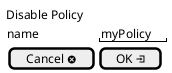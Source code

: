 @startuml

salt
{
  Disable Policy
  {
      name | "myPolicy"
      [ Cancel <&circle-x>] | [ OK <&account-login> ]
  }
}

@enduml
